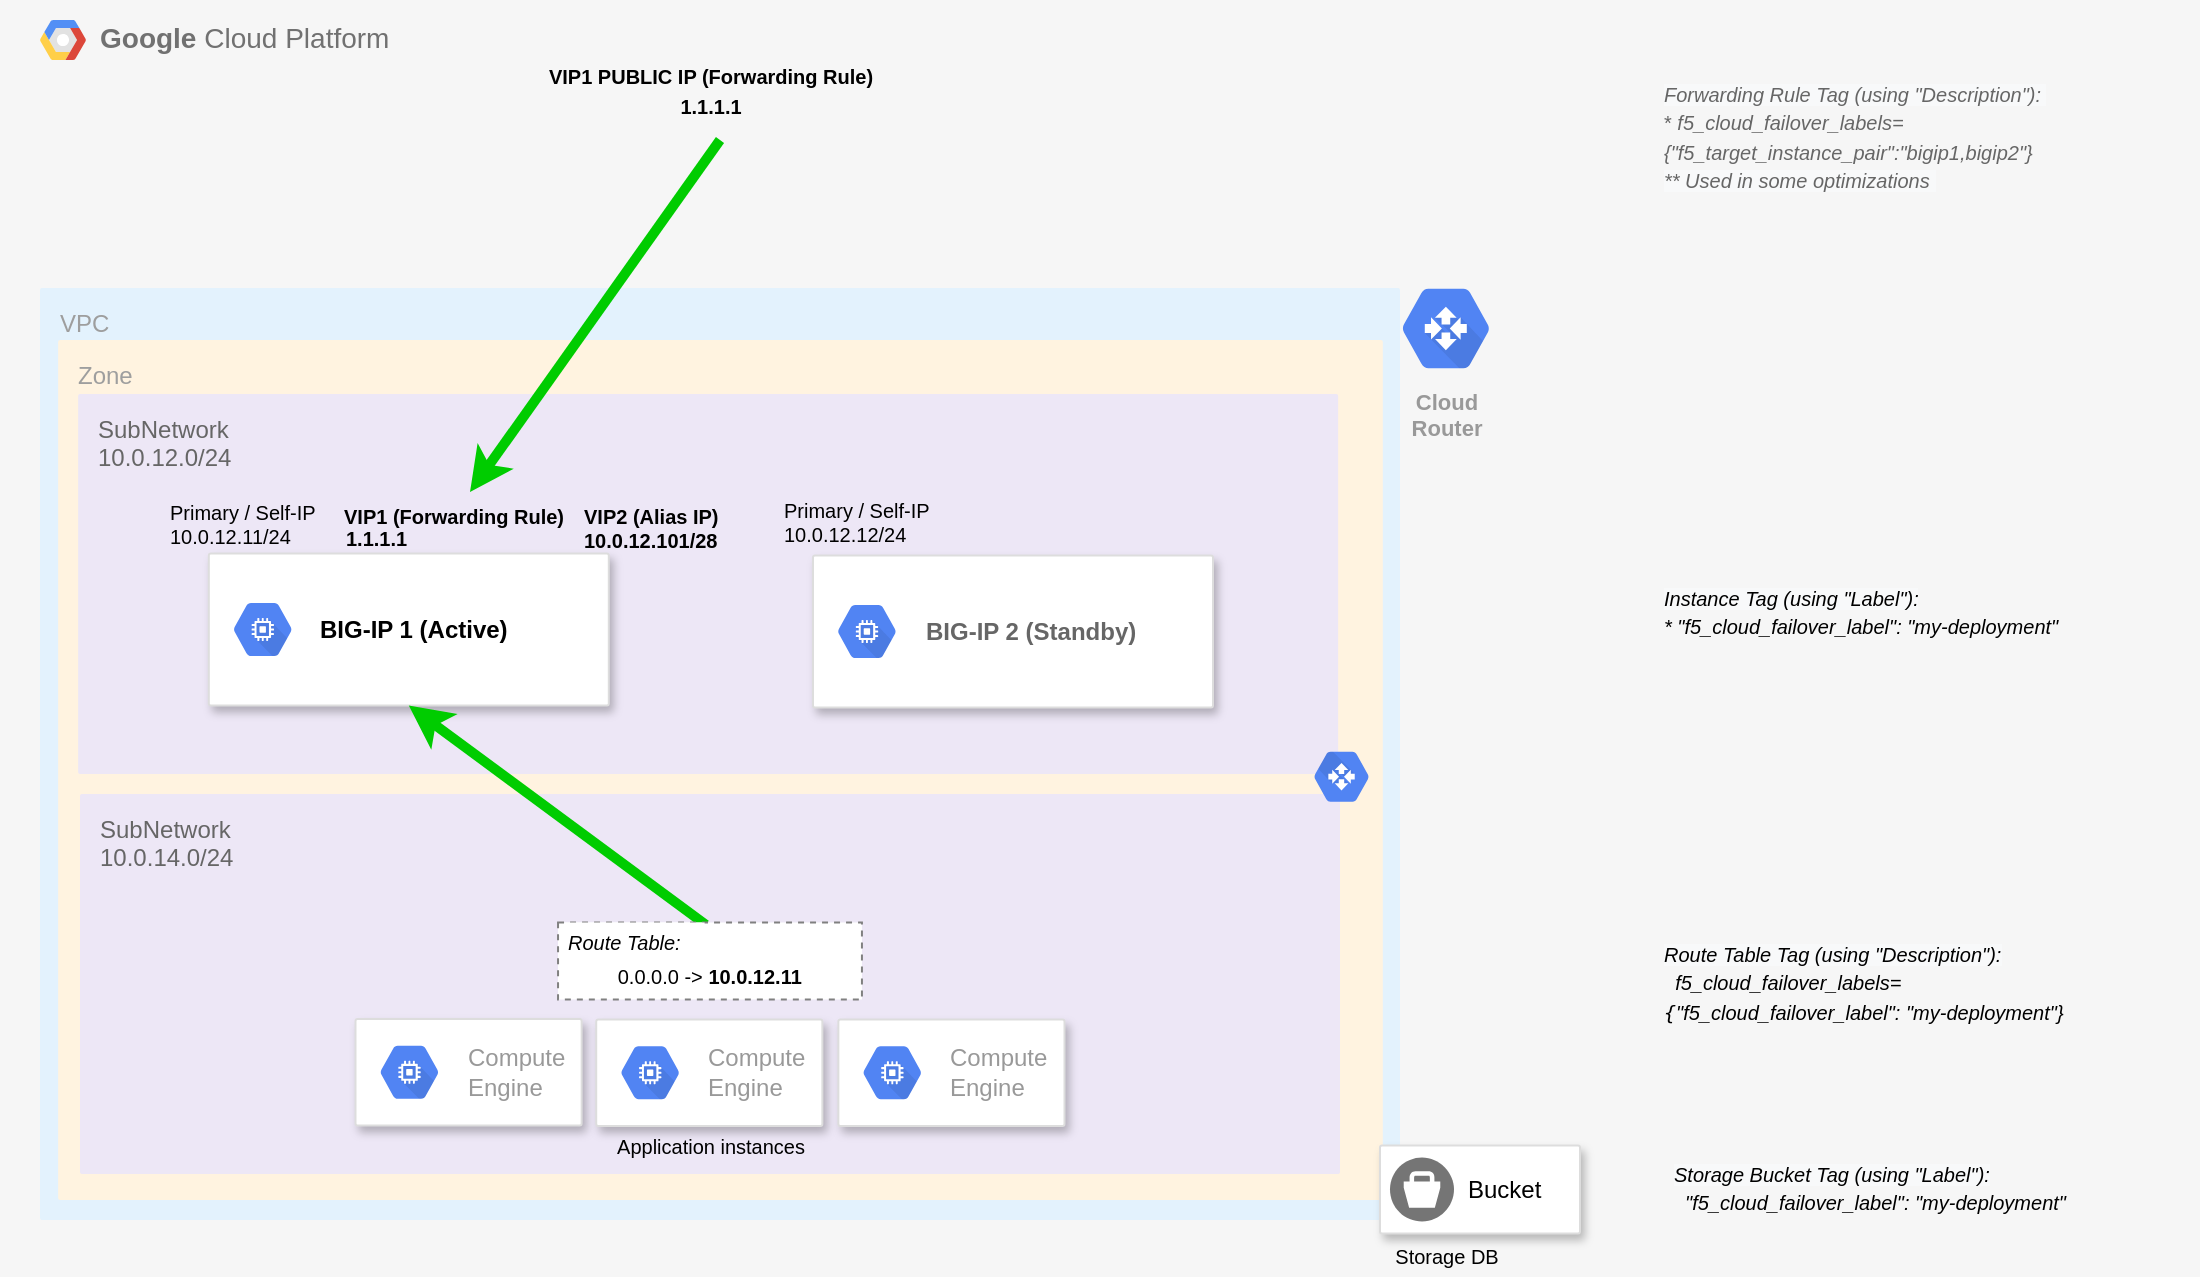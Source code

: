 <mxfile version="13.4.5" type="device"><diagram id="hrUrZuJ2duOs5Gn9yQjz" name="Page-1"><mxGraphModel dx="922" dy="1566" grid="1" gridSize="10" guides="1" tooltips="1" connect="1" arrows="1" fold="1" page="1" pageScale="1" pageWidth="1100" pageHeight="850" math="0" shadow="0"><root><mxCell id="0"/><mxCell id="1" parent="0"/><mxCell id="L_oeTIUVo5TAKEpqotAu-3" value="&lt;b&gt;Google &lt;/b&gt;Cloud Platform" style="fillColor=#F6F6F6;strokeColor=none;shadow=0;gradientColor=none;fontSize=14;align=left;spacing=10;fontColor=#717171;9E9E9E;verticalAlign=top;spacingTop=-4;fontStyle=0;spacingLeft=40;html=1;" parent="1" vertex="1"><mxGeometry y="-850" width="1100" height="638.5" as="geometry"/></mxCell><mxCell id="L_oeTIUVo5TAKEpqotAu-4" value="" style="shape=mxgraph.gcp2.google_cloud_platform;fillColor=#F6F6F6;strokeColor=none;shadow=0;gradientColor=none;" parent="L_oeTIUVo5TAKEpqotAu-3" vertex="1"><mxGeometry width="23" height="20" relative="1" as="geometry"><mxPoint x="20" y="10" as="offset"/></mxGeometry></mxCell><mxCell id="L_oeTIUVo5TAKEpqotAu-30" value="VPC" style="points=[[0,0,0],[0.25,0,0],[0.5,0,0],[0.75,0,0],[1,0,0],[1,0.25,0],[1,0.5,0],[1,0.75,0],[1,1,0],[0.75,1,0],[0.5,1,0],[0.25,1,0],[0,1,0],[0,0.75,0],[0,0.5,0],[0,0.25,0]];rounded=1;absoluteArcSize=1;arcSize=2;html=1;strokeColor=none;gradientColor=none;shadow=0;dashed=0;fontSize=12;fontColor=#9E9E9E;align=left;verticalAlign=top;spacing=10;spacingTop=-4;fillColor=#E3F2FD;" parent="L_oeTIUVo5TAKEpqotAu-3" vertex="1"><mxGeometry x="20" y="144.03" width="680" height="465.97" as="geometry"/></mxCell><mxCell id="L_oeTIUVo5TAKEpqotAu-31" value="Zone" style="points=[[0,0,0],[0.25,0,0],[0.5,0,0],[0.75,0,0],[1,0,0],[1,0.25,0],[1,0.5,0],[1,0.75,0],[1,1,0],[0.75,1,0],[0.5,1,0],[0.25,1,0],[0,1,0],[0,0.75,0],[0,0.5,0],[0,0.25,0]];rounded=1;absoluteArcSize=1;arcSize=2;html=1;strokeColor=none;gradientColor=none;shadow=0;dashed=0;fontSize=12;fontColor=#9E9E9E;align=left;verticalAlign=top;spacing=10;spacingTop=-4;fillColor=#FFF3E0;" parent="L_oeTIUVo5TAKEpqotAu-30" vertex="1"><mxGeometry width="662.336" height="430" relative="1" as="geometry"><mxPoint x="9.07" y="25.97" as="offset"/></mxGeometry></mxCell><mxCell id="L_oeTIUVo5TAKEpqotAu-32" value="&lt;font color=&quot;#666666&quot;&gt;SubNetwork&lt;br&gt;10.0.12.0/24&lt;/font&gt;" style="points=[[0,0,0],[0.25,0,0],[0.5,0,0],[0.75,0,0],[1,0,0],[1,0.25,0],[1,0.5,0],[1,0.75,0],[1,1,0],[0.75,1,0],[0.5,1,0],[0.25,1,0],[0,1,0],[0,0.75,0],[0,0.5,0],[0,0.25,0]];rounded=1;absoluteArcSize=1;arcSize=2;html=1;strokeColor=none;gradientColor=none;shadow=0;dashed=0;fontSize=12;fontColor=#9E9E9E;align=left;verticalAlign=top;spacing=10;spacingTop=-4;fillColor=#EDE7F6;" parent="L_oeTIUVo5TAKEpqotAu-31" vertex="1"><mxGeometry width="630" height="190" relative="1" as="geometry"><mxPoint x="10" y="27" as="offset"/></mxGeometry></mxCell><mxCell id="L_oeTIUVo5TAKEpqotAu-89" value="&lt;font style=&quot;font-size: 10px&quot;&gt;&lt;span&gt;1.1.1.1&lt;/span&gt;&lt;/font&gt;" style="text;html=1;align=left;verticalAlign=middle;resizable=0;points=[];autosize=1;fontStyle=1" parent="L_oeTIUVo5TAKEpqotAu-31" vertex="1"><mxGeometry x="141.934" y="88.716" width="50" height="20" as="geometry"/></mxCell><mxCell id="L_oeTIUVo5TAKEpqotAu-90" value="&lt;font style=&quot;font-size: 10px&quot;&gt;&lt;span&gt;VIP1 (Forwarding Rule)&lt;/span&gt;&lt;/font&gt;" style="text;html=1;align=left;verticalAlign=middle;resizable=0;points=[];autosize=1;fontStyle=1" parent="L_oeTIUVo5TAKEpqotAu-31" vertex="1"><mxGeometry x="140.934" y="77.898" width="130" height="20" as="geometry"/></mxCell><mxCell id="L_oeTIUVo5TAKEpqotAu-91" value="&lt;font style=&quot;font-size: 10px&quot;&gt;&lt;span&gt;VIP2 (Alias IP)&lt;/span&gt;&lt;/font&gt;" style="text;html=1;align=left;verticalAlign=middle;resizable=0;points=[];autosize=1;fontStyle=1" parent="L_oeTIUVo5TAKEpqotAu-31" vertex="1"><mxGeometry x="260.934" y="77.898" width="80" height="20" as="geometry"/></mxCell><mxCell id="L_oeTIUVo5TAKEpqotAu-92" value="&lt;font style=&quot;font-size: 10px&quot;&gt;&lt;span&gt;10.0.12.101/28&lt;/span&gt;&lt;/font&gt;" style="text;html=1;align=left;verticalAlign=middle;resizable=0;points=[];autosize=1;fontStyle=1" parent="L_oeTIUVo5TAKEpqotAu-31" vertex="1"><mxGeometry x="260.934" y="89.716" width="80" height="20" as="geometry"/></mxCell><mxCell id="ediGheHVM2KDYSFgPZyg-3" value="&lt;font color=&quot;#666666&quot;&gt;SubNetwork&lt;br&gt;10.0.14.0/24&lt;/font&gt;" style="points=[[0,0,0],[0.25,0,0],[0.5,0,0],[0.75,0,0],[1,0,0],[1,0.25,0],[1,0.5,0],[1,0.75,0],[1,1,0],[0.75,1,0],[0.5,1,0],[0.25,1,0],[0,1,0],[0,0.75,0],[0,0.5,0],[0,0.25,0]];rounded=1;absoluteArcSize=1;arcSize=2;html=1;strokeColor=none;gradientColor=none;shadow=0;dashed=0;fontSize=12;fontColor=#9E9E9E;align=left;verticalAlign=top;spacing=10;spacingTop=-4;fillColor=#EDE7F6;" parent="L_oeTIUVo5TAKEpqotAu-31" vertex="1"><mxGeometry x="10.93" y="227" width="630" height="190" as="geometry"/></mxCell><mxCell id="ediGheHVM2KDYSFgPZyg-16" value="&lt;br&gt;" style="html=1;fillColor=#5184F3;strokeColor=none;verticalAlign=top;labelPosition=center;verticalLabelPosition=bottom;align=center;spacingTop=-6;fontSize=11;fontStyle=1;fontColor=#999999;shape=mxgraph.gcp2.hexIcon;prIcon=cloud_router;aspect=fixed;direction=west;" parent="L_oeTIUVo5TAKEpqotAu-31" vertex="1"><mxGeometry x="620.934" y="200.0" width="41.402" height="36.702" as="geometry"/></mxCell><mxCell id="L_oeTIUVo5TAKEpqotAu-59" value="Cloud&#10;Router" style="html=1;fillColor=#5184F3;strokeColor=none;verticalAlign=top;labelPosition=center;verticalLabelPosition=bottom;align=center;spacingTop=-6;fontSize=11;fontStyle=1;fontColor=#999999;shape=mxgraph.gcp2.hexIcon;prIcon=cloud_router" parent="L_oeTIUVo5TAKEpqotAu-3" vertex="1"><mxGeometry x="690" y="135" width="66" height="58.5" as="geometry"/></mxCell><mxCell id="yoABx-35BRIv0o9AAoPa-6" value="" style="shape=image;html=1;verticalAlign=top;verticalLabelPosition=bottom;labelBackgroundColor=#ffffff;imageAspect=0;aspect=fixed;image=https://cdn1.iconfinder.com/data/icons/ios-11-glyphs/30/price_tag-128.png;dashed=1;dashPattern=1 1;strokeColor=#FF0000;strokeWidth=3;fillColor=#E6E6E6;fontColor=#000000;opacity=50;align=left;" parent="L_oeTIUVo5TAKEpqotAu-3" vertex="1"><mxGeometry x="800" y="480.7" width="30" height="30" as="geometry"/></mxCell><mxCell id="yoABx-35BRIv0o9AAoPa-3" value="&lt;font style=&quot;font-size: 10px&quot;&gt;&lt;i&gt;&lt;span style=&quot;color: rgb(0 , 0 , 0) ; font-family: &amp;#34;helvetica&amp;#34; ; font-weight: 400 ; letter-spacing: normal ; text-align: center ; text-indent: 0px ; text-transform: none ; word-spacing: 0px ; background-color: rgb(248 , 249 , 250)&quot;&gt;Storage Bucket Tag (using &quot;Label&quot;): &lt;br&gt;&lt;/span&gt;&lt;span style=&quot;font-family: &amp;#34;helvetica&amp;#34; ; text-align: center&quot;&gt;&amp;nbsp; &quot;f5_cloud_failover_label&quot;: &quot;my-deployment&quot;&lt;/span&gt;&lt;/i&gt;&lt;/font&gt;" style="text;whiteSpace=wrap;html=1;fontColor=#000000;" parent="L_oeTIUVo5TAKEpqotAu-3" vertex="1"><mxGeometry x="834.5" y="572.75" width="214.41" height="34" as="geometry"/></mxCell><mxCell id="L_oeTIUVo5TAKEpqotAu-99" value="&lt;font style=&quot;font-size: 10px&quot;&gt;&lt;b&gt;VIP1 PUBLIC IP (Forwarding Rule)&lt;br&gt;1.1.1.1&lt;/b&gt;&lt;br&gt;&lt;/font&gt;" style="text;html=1;align=center;verticalAlign=middle;resizable=0;points=[];autosize=1;" parent="L_oeTIUVo5TAKEpqotAu-3" vertex="1"><mxGeometry x="265.004" y="30" width="180" height="30" as="geometry"/></mxCell><mxCell id="yoABx-35BRIv0o9AAoPa-32" value="" style="endArrow=classic;html=1;entryX=0.5;entryY=-0.094;entryDx=0;entryDy=0;entryPerimeter=0;strokeColor=#00CC00;strokeWidth=5;gradientColor=none;" parent="L_oeTIUVo5TAKEpqotAu-3" target="L_oeTIUVo5TAKEpqotAu-90" edge="1"><mxGeometry width="50" height="50" relative="1" as="geometry"><mxPoint x="360" y="70" as="sourcePoint"/><mxPoint x="512.164" y="243.249" as="targetPoint"/></mxGeometry></mxCell><mxCell id="veZG__Dy6hjF33BgE7It-4" value="&lt;font&gt;&lt;font color=&quot;#666666&quot;&gt;&lt;i style=&quot;font-size: 10px ; font-family: &amp;#34;helvetica&amp;#34; ; font-weight: 400 ; letter-spacing: normal ; text-align: center ; text-indent: 0px ; text-transform: none ; word-spacing: 0px ; background-color: rgb(248 , 249 , 250)&quot;&gt;Forwarding Rule Tag (using &quot;Description&quot;):&amp;nbsp;&lt;br&gt;&lt;/i&gt;&lt;span style=&quot;font-family: &amp;#34;calibri&amp;#34; , sans-serif&quot;&gt;&lt;font style=&quot;font-size: 10px&quot;&gt;* &lt;i&gt;&lt;font&gt;f5_cloud_failover_labels={&quot;f5_target_instance_pair&quot;:&quot;bigip1,bigip2&quot;}&lt;br&gt;&lt;/font&gt;&lt;/i&gt;&lt;/font&gt;&lt;/span&gt;&lt;/font&gt;&lt;i style=&quot;font-size: 10px ; font-family: &amp;#34;helvetica&amp;#34; ; font-weight: 400 ; letter-spacing: normal ; text-align: center ; text-indent: 0px ; text-transform: none ; word-spacing: 0px ; background-color: rgb(248 , 249 , 250)&quot;&gt;&lt;font color=&quot;#666666&quot;&gt;** Used in some optimizations&amp;nbsp;&lt;/font&gt;&lt;br&gt;&lt;/i&gt;&lt;/font&gt;" style="text;whiteSpace=wrap;html=1;fontColor=#000000;" parent="L_oeTIUVo5TAKEpqotAu-3" vertex="1"><mxGeometry x="830" y="32.53" width="250" height="53" as="geometry"/></mxCell><mxCell id="veZG__Dy6hjF33BgE7It-5" value="" style="shape=image;html=1;verticalAlign=top;verticalLabelPosition=bottom;labelBackgroundColor=#ffffff;imageAspect=0;aspect=fixed;image=https://cdn1.iconfinder.com/data/icons/ios-11-glyphs/30/price_tag-128.png;dashed=1;dashPattern=1 1;strokeColor=#FF0000;strokeWidth=3;fillColor=#E6E6E6;fontColor=#000000;opacity=30;align=left;gradientColor=none;" parent="L_oeTIUVo5TAKEpqotAu-3" vertex="1"><mxGeometry x="800" y="49.03" width="31.5" height="31.5" as="geometry"/></mxCell><mxCell id="yoABx-35BRIv0o9AAoPa-1" value="&lt;font style=&quot;font-size: 10px&quot;&gt;&lt;i style=&quot;color: rgb(0 , 0 , 0) ; font-family: &amp;#34;helvetica&amp;#34; ; font-weight: 400 ; letter-spacing: normal ; text-align: center ; text-indent: 0px ; text-transform: none ; word-spacing: 0px ; background-color: rgb(248 , 249 , 250)&quot;&gt;Instance Tag (using &quot;Label&quot;): &lt;br&gt;&lt;/i&gt;&lt;i style=&quot;font-family: &amp;#34;helvetica&amp;#34; ; text-align: center&quot;&gt;* &quot;f5_cloud_failover_label&quot;: &quot;my-deployment&quot;&lt;/i&gt;&lt;br&gt;&lt;/font&gt;" style="text;whiteSpace=wrap;html=1;fontColor=#000000;" parent="1" vertex="1"><mxGeometry x="830" y="-565.25" width="250" height="53" as="geometry"/></mxCell><mxCell id="yoABx-35BRIv0o9AAoPa-5" value="" style="shape=image;html=1;verticalAlign=top;verticalLabelPosition=bottom;labelBackgroundColor=#ffffff;imageAspect=0;aspect=fixed;image=https://cdn1.iconfinder.com/data/icons/ios-11-glyphs/30/price_tag-128.png;dashed=1;dashPattern=1 1;strokeColor=#FF0000;strokeWidth=3;fillColor=#E6E6E6;fontColor=#000000;opacity=50;align=left;gradientColor=none;" parent="1" vertex="1"><mxGeometry x="800" y="-548.75" width="31.5" height="31.5" as="geometry"/></mxCell><mxCell id="yoABx-35BRIv0o9AAoPa-7" value="" style="shape=image;html=1;verticalAlign=top;verticalLabelPosition=bottom;labelBackgroundColor=#ffffff;imageAspect=0;aspect=fixed;image=https://cdn1.iconfinder.com/data/icons/ios-11-glyphs/30/price_tag-128.png;dashed=1;dashPattern=1 1;strokeColor=#FF0000;strokeWidth=3;fillColor=#E6E6E6;fontColor=#000000;opacity=50;align=left;" parent="1" vertex="1"><mxGeometry x="804.5" y="-267.25" width="30" height="30" as="geometry"/></mxCell><mxCell id="yoABx-35BRIv0o9AAoPa-27" value="&lt;font style=&quot;font-size: 10px&quot;&gt;10.0.12.11/24&lt;/font&gt;" style="text;html=1;align=left;verticalAlign=middle;resizable=0;points=[];autosize=1;" parent="1" vertex="1"><mxGeometry x="83.054" y="-592.251" width="80" height="20" as="geometry"/></mxCell><mxCell id="yoABx-35BRIv0o9AAoPa-28" value="&lt;font style=&quot;font-size: 10px&quot;&gt;Primary / Self-IP&lt;/font&gt;" style="text;html=1;align=left;verticalAlign=middle;resizable=0;points=[];autosize=1;" parent="1" vertex="1"><mxGeometry x="83.054" y="-604.251" width="90" height="20" as="geometry"/></mxCell><mxCell id="91NwgtRq-eiDRDOdWfjr-1" value="&lt;font style=&quot;font-size: 10px&quot;&gt;10.0.12.12/24&lt;/font&gt;" style="text;html=1;align=left;verticalAlign=middle;resizable=0;points=[];autosize=1;" parent="1" vertex="1"><mxGeometry x="390.004" y="-593.251" width="80" height="20" as="geometry"/></mxCell><mxCell id="91NwgtRq-eiDRDOdWfjr-2" value="&lt;font style=&quot;font-size: 10px&quot;&gt;Primary / Self-IP&lt;/font&gt;" style="text;html=1;align=left;verticalAlign=middle;resizable=0;points=[];autosize=1;" parent="1" vertex="1"><mxGeometry x="390.004" y="-605.251" width="90" height="20" as="geometry"/></mxCell><mxCell id="2fGyqbVM6zwhwI8izx7y-2" value="&lt;font style=&quot;font-size: 10px&quot;&gt;Storage DB&lt;/font&gt;" style="text;html=1;align=center;verticalAlign=middle;resizable=0;points=[];autosize=1;" parent="1" vertex="1"><mxGeometry x="687.844" y="-231.501" width="70" height="20" as="geometry"/></mxCell><mxCell id="L_oeTIUVo5TAKEpqotAu-9" value="" style="strokeColor=#dddddd;shadow=1;strokeWidth=1;rounded=1;absoluteArcSize=1;arcSize=2;" parent="1" vertex="1"><mxGeometry x="690" y="-277.25" width="100" height="44" as="geometry"/></mxCell><mxCell id="L_oeTIUVo5TAKEpqotAu-10" value="Bucket" style="dashed=0;connectable=0;html=1;fillColor=#757575;strokeColor=none;shape=mxgraph.gcp2.bucket;part=1;labelPosition=right;verticalLabelPosition=middle;align=left;verticalAlign=middle;spacingLeft=5;fontSize=12;" parent="L_oeTIUVo5TAKEpqotAu-9" vertex="1"><mxGeometry y="0.5" width="32" height="32" relative="1" as="geometry"><mxPoint x="5" y="-16" as="offset"/></mxGeometry></mxCell><mxCell id="L_oeTIUVo5TAKEpqotAu-47" value="" style="strokeColor=#dddddd;shadow=1;strokeWidth=1;rounded=1;absoluteArcSize=1;arcSize=2;fontStyle=1" parent="1" vertex="1"><mxGeometry x="406.5" y="-572.25" width="200" height="76" as="geometry"/></mxCell><mxCell id="L_oeTIUVo5TAKEpqotAu-48" value="&lt;b&gt;&lt;font color=&quot;#666666&quot;&gt;BIG-IP 2 (Standby)&lt;/font&gt;&lt;/b&gt;" style="dashed=0;connectable=0;html=1;fillColor=#5184F3;strokeColor=none;shape=mxgraph.gcp2.hexIcon;prIcon=compute_engine;part=1;labelPosition=right;verticalLabelPosition=middle;align=left;verticalAlign=middle;spacingLeft=5;fontColor=#999999;fontSize=12;" parent="L_oeTIUVo5TAKEpqotAu-47" vertex="1"><mxGeometry y="0.5" width="44" height="39" relative="1" as="geometry"><mxPoint x="5" y="-19.5" as="offset"/></mxGeometry></mxCell><mxCell id="L_oeTIUVo5TAKEpqotAu-93" value="&lt;font style=&quot;font-size: 10px&quot;&gt;&lt;span style=&quot;font-style: italic ; color: rgb(0 , 0 , 0) ; font-family: &amp;#34;helvetica&amp;#34; ; font-weight: 400 ; letter-spacing: normal ; text-align: center ; text-indent: 0px ; text-transform: none ; word-spacing: 0px ; background-color: rgb(248 , 249 , 250)&quot;&gt;Route Table Tag (using &quot;Description&quot;): &lt;br&gt;&lt;/span&gt;&lt;i&gt;&lt;span style=&quot;font-family: &amp;#34;helvetica&amp;#34; ; text-align: center&quot;&gt;&amp;nbsp;&amp;nbsp;&lt;/span&gt;&lt;code&gt;&lt;span class=&quot;s2&quot;&gt;&lt;font face=&quot;Helvetica&quot;&gt;f5_cloud_failover_labels=&lt;/font&gt;{&lt;/span&gt;&lt;/code&gt;&lt;span style=&quot;font-family: &amp;#34;helvetica&amp;#34; ; text-align: center&quot;&gt;&quot;f5_cloud_failover_label&quot;: &quot;my-deployment&quot;}&lt;/span&gt;&lt;/i&gt;&lt;/font&gt;" style="text;whiteSpace=wrap;html=1;fontColor=#000000;" parent="1" vertex="1"><mxGeometry x="830" y="-386.55" width="214.41" height="59.3" as="geometry"/></mxCell><mxCell id="ediGheHVM2KDYSFgPZyg-1" value="" style="strokeColor=#dddddd;shadow=1;strokeWidth=1;rounded=1;absoluteArcSize=1;arcSize=2;" parent="1" vertex="1"><mxGeometry x="104.4" y="-573.25" width="200" height="76" as="geometry"/></mxCell><mxCell id="ediGheHVM2KDYSFgPZyg-2" value="&lt;b&gt;&lt;font color=&quot;#000000&quot;&gt;BIG-IP 1 (Active)&lt;/font&gt;&lt;/b&gt;" style="dashed=0;connectable=0;html=1;fillColor=#5184F3;strokeColor=none;shape=mxgraph.gcp2.hexIcon;prIcon=compute_engine;part=1;labelPosition=right;verticalLabelPosition=middle;align=left;verticalAlign=middle;spacingLeft=5;fontColor=#999999;fontSize=12;" parent="ediGheHVM2KDYSFgPZyg-1" vertex="1"><mxGeometry y="0.5" width="44" height="39" relative="1" as="geometry"><mxPoint x="5" y="-19.5" as="offset"/></mxGeometry></mxCell><mxCell id="ediGheHVM2KDYSFgPZyg-4" value="" style="endArrow=classic;html=1;strokeColor=#00CC00;strokeWidth=5;exitX=1.008;exitY=0.058;exitDx=0;exitDy=0;exitPerimeter=0;entryX=0.5;entryY=1;entryDx=0;entryDy=0;" parent="1" target="ediGheHVM2KDYSFgPZyg-1" edge="1"><mxGeometry width="50" height="50" relative="1" as="geometry"><mxPoint x="352.884" y="-387.591" as="sourcePoint"/><mxPoint x="204.884" y="-451.947" as="targetPoint"/></mxGeometry></mxCell><mxCell id="ediGheHVM2KDYSFgPZyg-5" value="" style="strokeColor=#dddddd;shadow=1;strokeWidth=1;rounded=1;absoluteArcSize=1;arcSize=2;" parent="1" vertex="1"><mxGeometry x="177.75" y="-340.47" width="113.07" height="53.22" as="geometry"/></mxCell><mxCell id="ediGheHVM2KDYSFgPZyg-6" value="Compute&#10;Engine" style="dashed=0;connectable=0;html=1;fillColor=#5184F3;strokeColor=none;shape=mxgraph.gcp2.hexIcon;prIcon=compute_engine;part=1;labelPosition=right;verticalLabelPosition=middle;align=left;verticalAlign=middle;spacingLeft=5;fontColor=#999999;fontSize=12;" parent="ediGheHVM2KDYSFgPZyg-5" vertex="1"><mxGeometry y="0.5" width="44" height="39" relative="1" as="geometry"><mxPoint x="5" y="-19.5" as="offset"/></mxGeometry></mxCell><mxCell id="ediGheHVM2KDYSFgPZyg-7" value="&lt;font style=&quot;font-size: 10px&quot;&gt;Application instances&lt;/font&gt;" style="text;html=1;align=center;verticalAlign=middle;resizable=0;points=[];autosize=1;" parent="1" vertex="1"><mxGeometry x="300.004" y="-287.251" width="110" height="20" as="geometry"/></mxCell><mxCell id="ediGheHVM2KDYSFgPZyg-8" value="" style="strokeColor=#dddddd;shadow=1;strokeWidth=1;rounded=1;absoluteArcSize=1;arcSize=2;" parent="1" vertex="1"><mxGeometry x="298.11" y="-340.25" width="113.07" height="53.22" as="geometry"/></mxCell><mxCell id="ediGheHVM2KDYSFgPZyg-9" value="Compute&#10;Engine" style="dashed=0;connectable=0;html=1;fillColor=#5184F3;strokeColor=none;shape=mxgraph.gcp2.hexIcon;prIcon=compute_engine;part=1;labelPosition=right;verticalLabelPosition=middle;align=left;verticalAlign=middle;spacingLeft=5;fontColor=#999999;fontSize=12;" parent="ediGheHVM2KDYSFgPZyg-8" vertex="1"><mxGeometry y="0.5" width="44" height="39" relative="1" as="geometry"><mxPoint x="5" y="-19.5" as="offset"/></mxGeometry></mxCell><mxCell id="ediGheHVM2KDYSFgPZyg-10" value="" style="strokeColor=#dddddd;shadow=1;strokeWidth=1;rounded=1;absoluteArcSize=1;arcSize=2;" parent="1" vertex="1"><mxGeometry x="419.18" y="-340.25" width="113.07" height="53.22" as="geometry"/></mxCell><mxCell id="ediGheHVM2KDYSFgPZyg-11" value="Compute&#10;Engine" style="dashed=0;connectable=0;html=1;fillColor=#5184F3;strokeColor=none;shape=mxgraph.gcp2.hexIcon;prIcon=compute_engine;part=1;labelPosition=right;verticalLabelPosition=middle;align=left;verticalAlign=middle;spacingLeft=5;fontColor=#999999;fontSize=12;" parent="ediGheHVM2KDYSFgPZyg-10" vertex="1"><mxGeometry y="0.5" width="44" height="39" relative="1" as="geometry"><mxPoint x="5" y="-19.5" as="offset"/></mxGeometry></mxCell><mxCell id="ediGheHVM2KDYSFgPZyg-12" value="" style="rounded=0;whiteSpace=wrap;html=1;dashed=1;strokeColor=#808080;" parent="1" vertex="1"><mxGeometry x="279.02" y="-388.75" width="151.95" height="38.5" as="geometry"/></mxCell><mxCell id="ediGheHVM2KDYSFgPZyg-13" value="&lt;font style=&quot;font-size: 10px&quot;&gt;&lt;i&gt;Route Table:&lt;/i&gt;&lt;/font&gt;" style="text;html=1;align=left;verticalAlign=middle;resizable=0;points=[];autosize=1;fillColor=#ffffff;" parent="1" vertex="1"><mxGeometry x="282.314" y="-388.751" width="70" height="20" as="geometry"/></mxCell><mxCell id="ediGheHVM2KDYSFgPZyg-14" value="&lt;font style=&quot;font-size: 10px&quot;&gt;&amp;nbsp; 0.0.0.0&lt;/font&gt;&lt;font style=&quot;font-size: 10px&quot;&gt; -&amp;gt; &lt;b&gt;10.0.12.11&amp;nbsp;&lt;/b&gt;&lt;/font&gt;" style="text;html=1;align=center;verticalAlign=middle;resizable=0;points=[];autosize=1;fillColor=#ffffff;" parent="1" vertex="1"><mxGeometry x="292.764" y="-372.251" width="120" height="20" as="geometry"/></mxCell></root></mxGraphModel></diagram></mxfile>